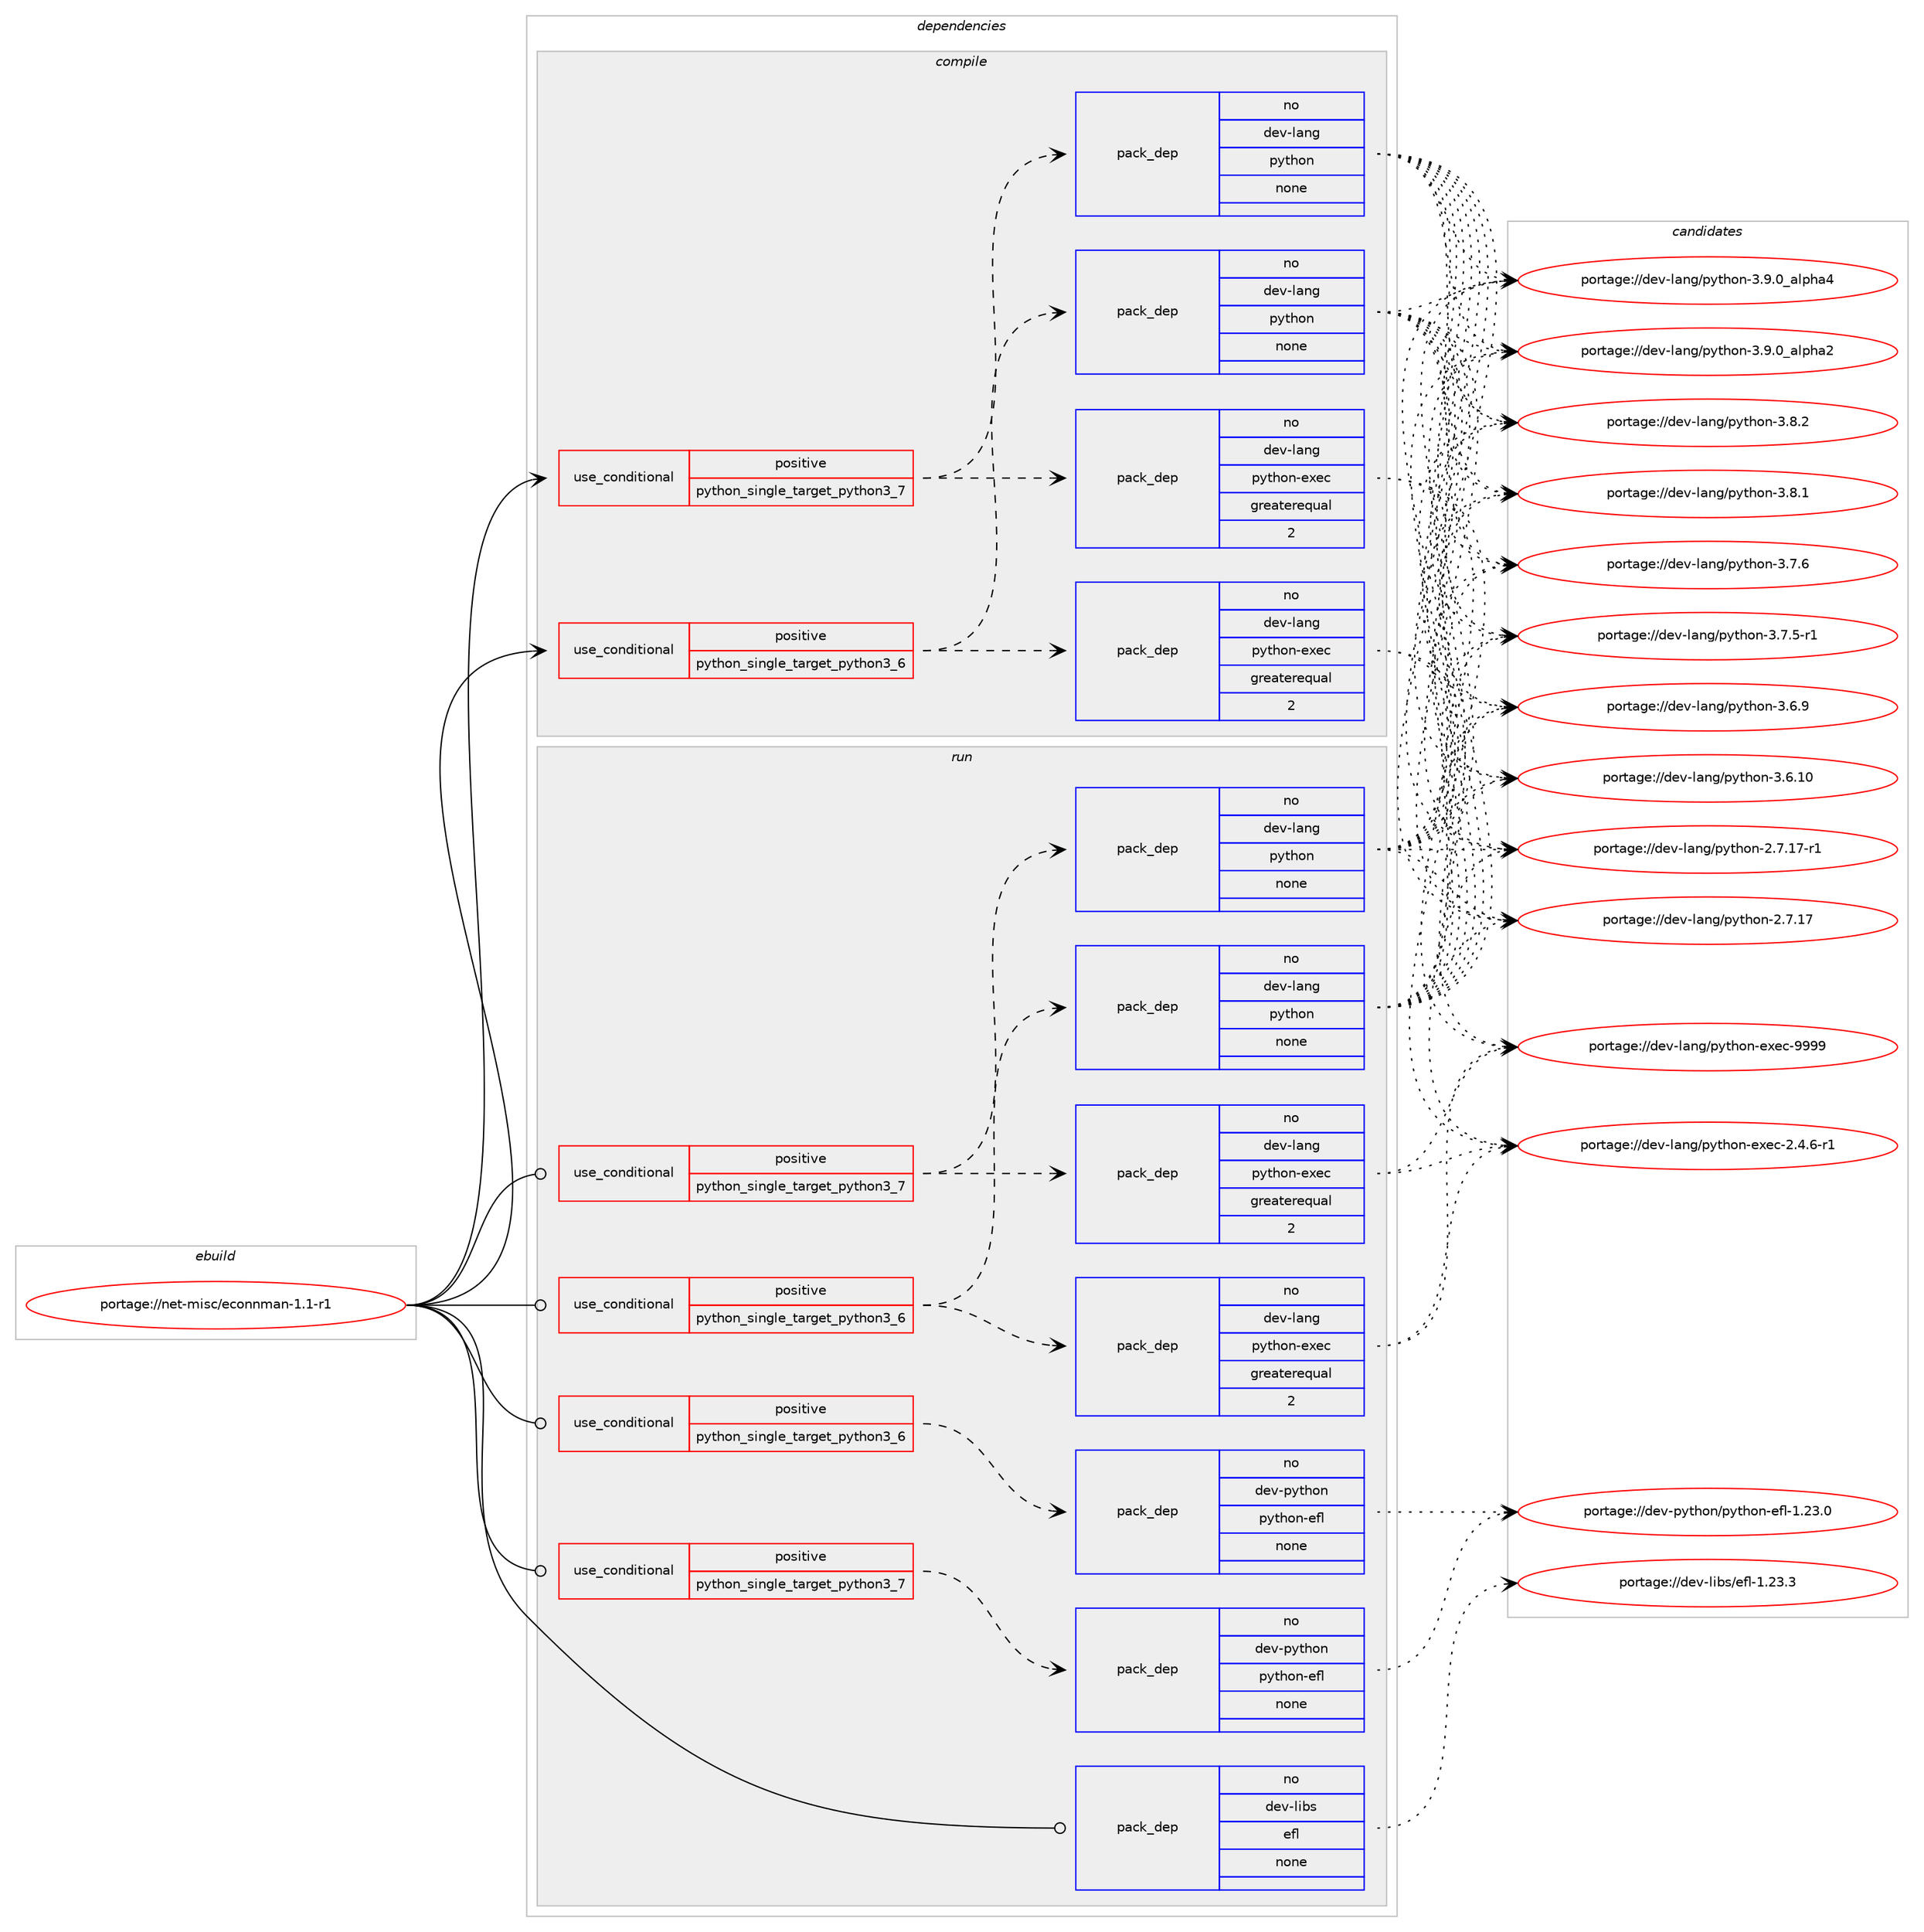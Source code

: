 digraph prolog {

# *************
# Graph options
# *************

newrank=true;
concentrate=true;
compound=true;
graph [rankdir=LR,fontname=Helvetica,fontsize=10,ranksep=1.5];#, ranksep=2.5, nodesep=0.2];
edge  [arrowhead=vee];
node  [fontname=Helvetica,fontsize=10];

# **********
# The ebuild
# **********

subgraph cluster_leftcol {
color=gray;
rank=same;
label=<<i>ebuild</i>>;
id [label="portage://net-misc/econnman-1.1-r1", color=red, width=4, href="../net-misc/econnman-1.1-r1.svg"];
}

# ****************
# The dependencies
# ****************

subgraph cluster_midcol {
color=gray;
label=<<i>dependencies</i>>;
subgraph cluster_compile {
fillcolor="#eeeeee";
style=filled;
label=<<i>compile</i>>;
subgraph cond15203 {
dependency74619 [label=<<TABLE BORDER="0" CELLBORDER="1" CELLSPACING="0" CELLPADDING="4"><TR><TD ROWSPAN="3" CELLPADDING="10">use_conditional</TD></TR><TR><TD>positive</TD></TR><TR><TD>python_single_target_python3_6</TD></TR></TABLE>>, shape=none, color=red];
subgraph pack57971 {
dependency74620 [label=<<TABLE BORDER="0" CELLBORDER="1" CELLSPACING="0" CELLPADDING="4" WIDTH="220"><TR><TD ROWSPAN="6" CELLPADDING="30">pack_dep</TD></TR><TR><TD WIDTH="110">no</TD></TR><TR><TD>dev-lang</TD></TR><TR><TD>python</TD></TR><TR><TD>none</TD></TR><TR><TD></TD></TR></TABLE>>, shape=none, color=blue];
}
dependency74619:e -> dependency74620:w [weight=20,style="dashed",arrowhead="vee"];
subgraph pack57972 {
dependency74621 [label=<<TABLE BORDER="0" CELLBORDER="1" CELLSPACING="0" CELLPADDING="4" WIDTH="220"><TR><TD ROWSPAN="6" CELLPADDING="30">pack_dep</TD></TR><TR><TD WIDTH="110">no</TD></TR><TR><TD>dev-lang</TD></TR><TR><TD>python-exec</TD></TR><TR><TD>greaterequal</TD></TR><TR><TD>2</TD></TR></TABLE>>, shape=none, color=blue];
}
dependency74619:e -> dependency74621:w [weight=20,style="dashed",arrowhead="vee"];
}
id:e -> dependency74619:w [weight=20,style="solid",arrowhead="vee"];
subgraph cond15204 {
dependency74622 [label=<<TABLE BORDER="0" CELLBORDER="1" CELLSPACING="0" CELLPADDING="4"><TR><TD ROWSPAN="3" CELLPADDING="10">use_conditional</TD></TR><TR><TD>positive</TD></TR><TR><TD>python_single_target_python3_7</TD></TR></TABLE>>, shape=none, color=red];
subgraph pack57973 {
dependency74623 [label=<<TABLE BORDER="0" CELLBORDER="1" CELLSPACING="0" CELLPADDING="4" WIDTH="220"><TR><TD ROWSPAN="6" CELLPADDING="30">pack_dep</TD></TR><TR><TD WIDTH="110">no</TD></TR><TR><TD>dev-lang</TD></TR><TR><TD>python</TD></TR><TR><TD>none</TD></TR><TR><TD></TD></TR></TABLE>>, shape=none, color=blue];
}
dependency74622:e -> dependency74623:w [weight=20,style="dashed",arrowhead="vee"];
subgraph pack57974 {
dependency74624 [label=<<TABLE BORDER="0" CELLBORDER="1" CELLSPACING="0" CELLPADDING="4" WIDTH="220"><TR><TD ROWSPAN="6" CELLPADDING="30">pack_dep</TD></TR><TR><TD WIDTH="110">no</TD></TR><TR><TD>dev-lang</TD></TR><TR><TD>python-exec</TD></TR><TR><TD>greaterequal</TD></TR><TR><TD>2</TD></TR></TABLE>>, shape=none, color=blue];
}
dependency74622:e -> dependency74624:w [weight=20,style="dashed",arrowhead="vee"];
}
id:e -> dependency74622:w [weight=20,style="solid",arrowhead="vee"];
}
subgraph cluster_compileandrun {
fillcolor="#eeeeee";
style=filled;
label=<<i>compile and run</i>>;
}
subgraph cluster_run {
fillcolor="#eeeeee";
style=filled;
label=<<i>run</i>>;
subgraph cond15205 {
dependency74625 [label=<<TABLE BORDER="0" CELLBORDER="1" CELLSPACING="0" CELLPADDING="4"><TR><TD ROWSPAN="3" CELLPADDING="10">use_conditional</TD></TR><TR><TD>positive</TD></TR><TR><TD>python_single_target_python3_6</TD></TR></TABLE>>, shape=none, color=red];
subgraph pack57975 {
dependency74626 [label=<<TABLE BORDER="0" CELLBORDER="1" CELLSPACING="0" CELLPADDING="4" WIDTH="220"><TR><TD ROWSPAN="6" CELLPADDING="30">pack_dep</TD></TR><TR><TD WIDTH="110">no</TD></TR><TR><TD>dev-lang</TD></TR><TR><TD>python</TD></TR><TR><TD>none</TD></TR><TR><TD></TD></TR></TABLE>>, shape=none, color=blue];
}
dependency74625:e -> dependency74626:w [weight=20,style="dashed",arrowhead="vee"];
subgraph pack57976 {
dependency74627 [label=<<TABLE BORDER="0" CELLBORDER="1" CELLSPACING="0" CELLPADDING="4" WIDTH="220"><TR><TD ROWSPAN="6" CELLPADDING="30">pack_dep</TD></TR><TR><TD WIDTH="110">no</TD></TR><TR><TD>dev-lang</TD></TR><TR><TD>python-exec</TD></TR><TR><TD>greaterequal</TD></TR><TR><TD>2</TD></TR></TABLE>>, shape=none, color=blue];
}
dependency74625:e -> dependency74627:w [weight=20,style="dashed",arrowhead="vee"];
}
id:e -> dependency74625:w [weight=20,style="solid",arrowhead="odot"];
subgraph cond15206 {
dependency74628 [label=<<TABLE BORDER="0" CELLBORDER="1" CELLSPACING="0" CELLPADDING="4"><TR><TD ROWSPAN="3" CELLPADDING="10">use_conditional</TD></TR><TR><TD>positive</TD></TR><TR><TD>python_single_target_python3_6</TD></TR></TABLE>>, shape=none, color=red];
subgraph pack57977 {
dependency74629 [label=<<TABLE BORDER="0" CELLBORDER="1" CELLSPACING="0" CELLPADDING="4" WIDTH="220"><TR><TD ROWSPAN="6" CELLPADDING="30">pack_dep</TD></TR><TR><TD WIDTH="110">no</TD></TR><TR><TD>dev-python</TD></TR><TR><TD>python-efl</TD></TR><TR><TD>none</TD></TR><TR><TD></TD></TR></TABLE>>, shape=none, color=blue];
}
dependency74628:e -> dependency74629:w [weight=20,style="dashed",arrowhead="vee"];
}
id:e -> dependency74628:w [weight=20,style="solid",arrowhead="odot"];
subgraph cond15207 {
dependency74630 [label=<<TABLE BORDER="0" CELLBORDER="1" CELLSPACING="0" CELLPADDING="4"><TR><TD ROWSPAN="3" CELLPADDING="10">use_conditional</TD></TR><TR><TD>positive</TD></TR><TR><TD>python_single_target_python3_7</TD></TR></TABLE>>, shape=none, color=red];
subgraph pack57978 {
dependency74631 [label=<<TABLE BORDER="0" CELLBORDER="1" CELLSPACING="0" CELLPADDING="4" WIDTH="220"><TR><TD ROWSPAN="6" CELLPADDING="30">pack_dep</TD></TR><TR><TD WIDTH="110">no</TD></TR><TR><TD>dev-lang</TD></TR><TR><TD>python</TD></TR><TR><TD>none</TD></TR><TR><TD></TD></TR></TABLE>>, shape=none, color=blue];
}
dependency74630:e -> dependency74631:w [weight=20,style="dashed",arrowhead="vee"];
subgraph pack57979 {
dependency74632 [label=<<TABLE BORDER="0" CELLBORDER="1" CELLSPACING="0" CELLPADDING="4" WIDTH="220"><TR><TD ROWSPAN="6" CELLPADDING="30">pack_dep</TD></TR><TR><TD WIDTH="110">no</TD></TR><TR><TD>dev-lang</TD></TR><TR><TD>python-exec</TD></TR><TR><TD>greaterequal</TD></TR><TR><TD>2</TD></TR></TABLE>>, shape=none, color=blue];
}
dependency74630:e -> dependency74632:w [weight=20,style="dashed",arrowhead="vee"];
}
id:e -> dependency74630:w [weight=20,style="solid",arrowhead="odot"];
subgraph cond15208 {
dependency74633 [label=<<TABLE BORDER="0" CELLBORDER="1" CELLSPACING="0" CELLPADDING="4"><TR><TD ROWSPAN="3" CELLPADDING="10">use_conditional</TD></TR><TR><TD>positive</TD></TR><TR><TD>python_single_target_python3_7</TD></TR></TABLE>>, shape=none, color=red];
subgraph pack57980 {
dependency74634 [label=<<TABLE BORDER="0" CELLBORDER="1" CELLSPACING="0" CELLPADDING="4" WIDTH="220"><TR><TD ROWSPAN="6" CELLPADDING="30">pack_dep</TD></TR><TR><TD WIDTH="110">no</TD></TR><TR><TD>dev-python</TD></TR><TR><TD>python-efl</TD></TR><TR><TD>none</TD></TR><TR><TD></TD></TR></TABLE>>, shape=none, color=blue];
}
dependency74633:e -> dependency74634:w [weight=20,style="dashed",arrowhead="vee"];
}
id:e -> dependency74633:w [weight=20,style="solid",arrowhead="odot"];
subgraph pack57981 {
dependency74635 [label=<<TABLE BORDER="0" CELLBORDER="1" CELLSPACING="0" CELLPADDING="4" WIDTH="220"><TR><TD ROWSPAN="6" CELLPADDING="30">pack_dep</TD></TR><TR><TD WIDTH="110">no</TD></TR><TR><TD>dev-libs</TD></TR><TR><TD>efl</TD></TR><TR><TD>none</TD></TR><TR><TD></TD></TR></TABLE>>, shape=none, color=blue];
}
id:e -> dependency74635:w [weight=20,style="solid",arrowhead="odot"];
}
}

# **************
# The candidates
# **************

subgraph cluster_choices {
rank=same;
color=gray;
label=<<i>candidates</i>>;

subgraph choice57971 {
color=black;
nodesep=1;
choice10010111845108971101034711212111610411111045514657464895971081121049752 [label="portage://dev-lang/python-3.9.0_alpha4", color=red, width=4,href="../dev-lang/python-3.9.0_alpha4.svg"];
choice10010111845108971101034711212111610411111045514657464895971081121049750 [label="portage://dev-lang/python-3.9.0_alpha2", color=red, width=4,href="../dev-lang/python-3.9.0_alpha2.svg"];
choice100101118451089711010347112121116104111110455146564650 [label="portage://dev-lang/python-3.8.2", color=red, width=4,href="../dev-lang/python-3.8.2.svg"];
choice100101118451089711010347112121116104111110455146564649 [label="portage://dev-lang/python-3.8.1", color=red, width=4,href="../dev-lang/python-3.8.1.svg"];
choice100101118451089711010347112121116104111110455146554654 [label="portage://dev-lang/python-3.7.6", color=red, width=4,href="../dev-lang/python-3.7.6.svg"];
choice1001011184510897110103471121211161041111104551465546534511449 [label="portage://dev-lang/python-3.7.5-r1", color=red, width=4,href="../dev-lang/python-3.7.5-r1.svg"];
choice100101118451089711010347112121116104111110455146544657 [label="portage://dev-lang/python-3.6.9", color=red, width=4,href="../dev-lang/python-3.6.9.svg"];
choice10010111845108971101034711212111610411111045514654464948 [label="portage://dev-lang/python-3.6.10", color=red, width=4,href="../dev-lang/python-3.6.10.svg"];
choice100101118451089711010347112121116104111110455046554649554511449 [label="portage://dev-lang/python-2.7.17-r1", color=red, width=4,href="../dev-lang/python-2.7.17-r1.svg"];
choice10010111845108971101034711212111610411111045504655464955 [label="portage://dev-lang/python-2.7.17", color=red, width=4,href="../dev-lang/python-2.7.17.svg"];
dependency74620:e -> choice10010111845108971101034711212111610411111045514657464895971081121049752:w [style=dotted,weight="100"];
dependency74620:e -> choice10010111845108971101034711212111610411111045514657464895971081121049750:w [style=dotted,weight="100"];
dependency74620:e -> choice100101118451089711010347112121116104111110455146564650:w [style=dotted,weight="100"];
dependency74620:e -> choice100101118451089711010347112121116104111110455146564649:w [style=dotted,weight="100"];
dependency74620:e -> choice100101118451089711010347112121116104111110455146554654:w [style=dotted,weight="100"];
dependency74620:e -> choice1001011184510897110103471121211161041111104551465546534511449:w [style=dotted,weight="100"];
dependency74620:e -> choice100101118451089711010347112121116104111110455146544657:w [style=dotted,weight="100"];
dependency74620:e -> choice10010111845108971101034711212111610411111045514654464948:w [style=dotted,weight="100"];
dependency74620:e -> choice100101118451089711010347112121116104111110455046554649554511449:w [style=dotted,weight="100"];
dependency74620:e -> choice10010111845108971101034711212111610411111045504655464955:w [style=dotted,weight="100"];
}
subgraph choice57972 {
color=black;
nodesep=1;
choice10010111845108971101034711212111610411111045101120101994557575757 [label="portage://dev-lang/python-exec-9999", color=red, width=4,href="../dev-lang/python-exec-9999.svg"];
choice10010111845108971101034711212111610411111045101120101994550465246544511449 [label="portage://dev-lang/python-exec-2.4.6-r1", color=red, width=4,href="../dev-lang/python-exec-2.4.6-r1.svg"];
dependency74621:e -> choice10010111845108971101034711212111610411111045101120101994557575757:w [style=dotted,weight="100"];
dependency74621:e -> choice10010111845108971101034711212111610411111045101120101994550465246544511449:w [style=dotted,weight="100"];
}
subgraph choice57973 {
color=black;
nodesep=1;
choice10010111845108971101034711212111610411111045514657464895971081121049752 [label="portage://dev-lang/python-3.9.0_alpha4", color=red, width=4,href="../dev-lang/python-3.9.0_alpha4.svg"];
choice10010111845108971101034711212111610411111045514657464895971081121049750 [label="portage://dev-lang/python-3.9.0_alpha2", color=red, width=4,href="../dev-lang/python-3.9.0_alpha2.svg"];
choice100101118451089711010347112121116104111110455146564650 [label="portage://dev-lang/python-3.8.2", color=red, width=4,href="../dev-lang/python-3.8.2.svg"];
choice100101118451089711010347112121116104111110455146564649 [label="portage://dev-lang/python-3.8.1", color=red, width=4,href="../dev-lang/python-3.8.1.svg"];
choice100101118451089711010347112121116104111110455146554654 [label="portage://dev-lang/python-3.7.6", color=red, width=4,href="../dev-lang/python-3.7.6.svg"];
choice1001011184510897110103471121211161041111104551465546534511449 [label="portage://dev-lang/python-3.7.5-r1", color=red, width=4,href="../dev-lang/python-3.7.5-r1.svg"];
choice100101118451089711010347112121116104111110455146544657 [label="portage://dev-lang/python-3.6.9", color=red, width=4,href="../dev-lang/python-3.6.9.svg"];
choice10010111845108971101034711212111610411111045514654464948 [label="portage://dev-lang/python-3.6.10", color=red, width=4,href="../dev-lang/python-3.6.10.svg"];
choice100101118451089711010347112121116104111110455046554649554511449 [label="portage://dev-lang/python-2.7.17-r1", color=red, width=4,href="../dev-lang/python-2.7.17-r1.svg"];
choice10010111845108971101034711212111610411111045504655464955 [label="portage://dev-lang/python-2.7.17", color=red, width=4,href="../dev-lang/python-2.7.17.svg"];
dependency74623:e -> choice10010111845108971101034711212111610411111045514657464895971081121049752:w [style=dotted,weight="100"];
dependency74623:e -> choice10010111845108971101034711212111610411111045514657464895971081121049750:w [style=dotted,weight="100"];
dependency74623:e -> choice100101118451089711010347112121116104111110455146564650:w [style=dotted,weight="100"];
dependency74623:e -> choice100101118451089711010347112121116104111110455146564649:w [style=dotted,weight="100"];
dependency74623:e -> choice100101118451089711010347112121116104111110455146554654:w [style=dotted,weight="100"];
dependency74623:e -> choice1001011184510897110103471121211161041111104551465546534511449:w [style=dotted,weight="100"];
dependency74623:e -> choice100101118451089711010347112121116104111110455146544657:w [style=dotted,weight="100"];
dependency74623:e -> choice10010111845108971101034711212111610411111045514654464948:w [style=dotted,weight="100"];
dependency74623:e -> choice100101118451089711010347112121116104111110455046554649554511449:w [style=dotted,weight="100"];
dependency74623:e -> choice10010111845108971101034711212111610411111045504655464955:w [style=dotted,weight="100"];
}
subgraph choice57974 {
color=black;
nodesep=1;
choice10010111845108971101034711212111610411111045101120101994557575757 [label="portage://dev-lang/python-exec-9999", color=red, width=4,href="../dev-lang/python-exec-9999.svg"];
choice10010111845108971101034711212111610411111045101120101994550465246544511449 [label="portage://dev-lang/python-exec-2.4.6-r1", color=red, width=4,href="../dev-lang/python-exec-2.4.6-r1.svg"];
dependency74624:e -> choice10010111845108971101034711212111610411111045101120101994557575757:w [style=dotted,weight="100"];
dependency74624:e -> choice10010111845108971101034711212111610411111045101120101994550465246544511449:w [style=dotted,weight="100"];
}
subgraph choice57975 {
color=black;
nodesep=1;
choice10010111845108971101034711212111610411111045514657464895971081121049752 [label="portage://dev-lang/python-3.9.0_alpha4", color=red, width=4,href="../dev-lang/python-3.9.0_alpha4.svg"];
choice10010111845108971101034711212111610411111045514657464895971081121049750 [label="portage://dev-lang/python-3.9.0_alpha2", color=red, width=4,href="../dev-lang/python-3.9.0_alpha2.svg"];
choice100101118451089711010347112121116104111110455146564650 [label="portage://dev-lang/python-3.8.2", color=red, width=4,href="../dev-lang/python-3.8.2.svg"];
choice100101118451089711010347112121116104111110455146564649 [label="portage://dev-lang/python-3.8.1", color=red, width=4,href="../dev-lang/python-3.8.1.svg"];
choice100101118451089711010347112121116104111110455146554654 [label="portage://dev-lang/python-3.7.6", color=red, width=4,href="../dev-lang/python-3.7.6.svg"];
choice1001011184510897110103471121211161041111104551465546534511449 [label="portage://dev-lang/python-3.7.5-r1", color=red, width=4,href="../dev-lang/python-3.7.5-r1.svg"];
choice100101118451089711010347112121116104111110455146544657 [label="portage://dev-lang/python-3.6.9", color=red, width=4,href="../dev-lang/python-3.6.9.svg"];
choice10010111845108971101034711212111610411111045514654464948 [label="portage://dev-lang/python-3.6.10", color=red, width=4,href="../dev-lang/python-3.6.10.svg"];
choice100101118451089711010347112121116104111110455046554649554511449 [label="portage://dev-lang/python-2.7.17-r1", color=red, width=4,href="../dev-lang/python-2.7.17-r1.svg"];
choice10010111845108971101034711212111610411111045504655464955 [label="portage://dev-lang/python-2.7.17", color=red, width=4,href="../dev-lang/python-2.7.17.svg"];
dependency74626:e -> choice10010111845108971101034711212111610411111045514657464895971081121049752:w [style=dotted,weight="100"];
dependency74626:e -> choice10010111845108971101034711212111610411111045514657464895971081121049750:w [style=dotted,weight="100"];
dependency74626:e -> choice100101118451089711010347112121116104111110455146564650:w [style=dotted,weight="100"];
dependency74626:e -> choice100101118451089711010347112121116104111110455146564649:w [style=dotted,weight="100"];
dependency74626:e -> choice100101118451089711010347112121116104111110455146554654:w [style=dotted,weight="100"];
dependency74626:e -> choice1001011184510897110103471121211161041111104551465546534511449:w [style=dotted,weight="100"];
dependency74626:e -> choice100101118451089711010347112121116104111110455146544657:w [style=dotted,weight="100"];
dependency74626:e -> choice10010111845108971101034711212111610411111045514654464948:w [style=dotted,weight="100"];
dependency74626:e -> choice100101118451089711010347112121116104111110455046554649554511449:w [style=dotted,weight="100"];
dependency74626:e -> choice10010111845108971101034711212111610411111045504655464955:w [style=dotted,weight="100"];
}
subgraph choice57976 {
color=black;
nodesep=1;
choice10010111845108971101034711212111610411111045101120101994557575757 [label="portage://dev-lang/python-exec-9999", color=red, width=4,href="../dev-lang/python-exec-9999.svg"];
choice10010111845108971101034711212111610411111045101120101994550465246544511449 [label="portage://dev-lang/python-exec-2.4.6-r1", color=red, width=4,href="../dev-lang/python-exec-2.4.6-r1.svg"];
dependency74627:e -> choice10010111845108971101034711212111610411111045101120101994557575757:w [style=dotted,weight="100"];
dependency74627:e -> choice10010111845108971101034711212111610411111045101120101994550465246544511449:w [style=dotted,weight="100"];
}
subgraph choice57977 {
color=black;
nodesep=1;
choice10010111845112121116104111110471121211161041111104510110210845494650514648 [label="portage://dev-python/python-efl-1.23.0", color=red, width=4,href="../dev-python/python-efl-1.23.0.svg"];
dependency74629:e -> choice10010111845112121116104111110471121211161041111104510110210845494650514648:w [style=dotted,weight="100"];
}
subgraph choice57978 {
color=black;
nodesep=1;
choice10010111845108971101034711212111610411111045514657464895971081121049752 [label="portage://dev-lang/python-3.9.0_alpha4", color=red, width=4,href="../dev-lang/python-3.9.0_alpha4.svg"];
choice10010111845108971101034711212111610411111045514657464895971081121049750 [label="portage://dev-lang/python-3.9.0_alpha2", color=red, width=4,href="../dev-lang/python-3.9.0_alpha2.svg"];
choice100101118451089711010347112121116104111110455146564650 [label="portage://dev-lang/python-3.8.2", color=red, width=4,href="../dev-lang/python-3.8.2.svg"];
choice100101118451089711010347112121116104111110455146564649 [label="portage://dev-lang/python-3.8.1", color=red, width=4,href="../dev-lang/python-3.8.1.svg"];
choice100101118451089711010347112121116104111110455146554654 [label="portage://dev-lang/python-3.7.6", color=red, width=4,href="../dev-lang/python-3.7.6.svg"];
choice1001011184510897110103471121211161041111104551465546534511449 [label="portage://dev-lang/python-3.7.5-r1", color=red, width=4,href="../dev-lang/python-3.7.5-r1.svg"];
choice100101118451089711010347112121116104111110455146544657 [label="portage://dev-lang/python-3.6.9", color=red, width=4,href="../dev-lang/python-3.6.9.svg"];
choice10010111845108971101034711212111610411111045514654464948 [label="portage://dev-lang/python-3.6.10", color=red, width=4,href="../dev-lang/python-3.6.10.svg"];
choice100101118451089711010347112121116104111110455046554649554511449 [label="portage://dev-lang/python-2.7.17-r1", color=red, width=4,href="../dev-lang/python-2.7.17-r1.svg"];
choice10010111845108971101034711212111610411111045504655464955 [label="portage://dev-lang/python-2.7.17", color=red, width=4,href="../dev-lang/python-2.7.17.svg"];
dependency74631:e -> choice10010111845108971101034711212111610411111045514657464895971081121049752:w [style=dotted,weight="100"];
dependency74631:e -> choice10010111845108971101034711212111610411111045514657464895971081121049750:w [style=dotted,weight="100"];
dependency74631:e -> choice100101118451089711010347112121116104111110455146564650:w [style=dotted,weight="100"];
dependency74631:e -> choice100101118451089711010347112121116104111110455146564649:w [style=dotted,weight="100"];
dependency74631:e -> choice100101118451089711010347112121116104111110455146554654:w [style=dotted,weight="100"];
dependency74631:e -> choice1001011184510897110103471121211161041111104551465546534511449:w [style=dotted,weight="100"];
dependency74631:e -> choice100101118451089711010347112121116104111110455146544657:w [style=dotted,weight="100"];
dependency74631:e -> choice10010111845108971101034711212111610411111045514654464948:w [style=dotted,weight="100"];
dependency74631:e -> choice100101118451089711010347112121116104111110455046554649554511449:w [style=dotted,weight="100"];
dependency74631:e -> choice10010111845108971101034711212111610411111045504655464955:w [style=dotted,weight="100"];
}
subgraph choice57979 {
color=black;
nodesep=1;
choice10010111845108971101034711212111610411111045101120101994557575757 [label="portage://dev-lang/python-exec-9999", color=red, width=4,href="../dev-lang/python-exec-9999.svg"];
choice10010111845108971101034711212111610411111045101120101994550465246544511449 [label="portage://dev-lang/python-exec-2.4.6-r1", color=red, width=4,href="../dev-lang/python-exec-2.4.6-r1.svg"];
dependency74632:e -> choice10010111845108971101034711212111610411111045101120101994557575757:w [style=dotted,weight="100"];
dependency74632:e -> choice10010111845108971101034711212111610411111045101120101994550465246544511449:w [style=dotted,weight="100"];
}
subgraph choice57980 {
color=black;
nodesep=1;
choice10010111845112121116104111110471121211161041111104510110210845494650514648 [label="portage://dev-python/python-efl-1.23.0", color=red, width=4,href="../dev-python/python-efl-1.23.0.svg"];
dependency74634:e -> choice10010111845112121116104111110471121211161041111104510110210845494650514648:w [style=dotted,weight="100"];
}
subgraph choice57981 {
color=black;
nodesep=1;
choice10010111845108105981154710110210845494650514651 [label="portage://dev-libs/efl-1.23.3", color=red, width=4,href="../dev-libs/efl-1.23.3.svg"];
dependency74635:e -> choice10010111845108105981154710110210845494650514651:w [style=dotted,weight="100"];
}
}

}
